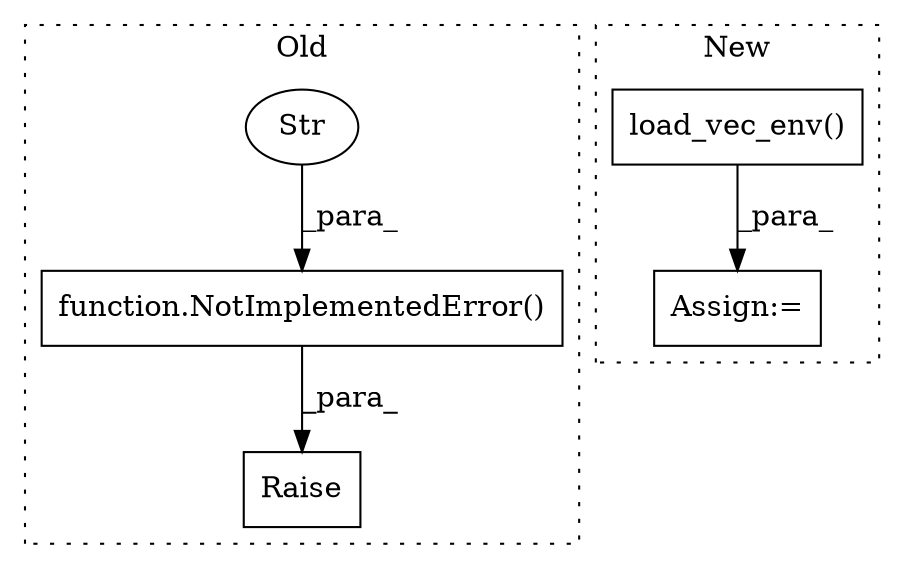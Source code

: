 digraph G {
subgraph cluster0 {
1 [label="Raise" a="91" s="993" l="6" shape="box"];
3 [label="function.NotImplementedError()" a="75" s="999,1049" l="20,1" shape="box"];
4 [label="Str" a="66" s="1019" l="30" shape="ellipse"];
label = "Old";
style="dotted";
}
subgraph cluster1 {
2 [label="load_vec_env()" a="75" s="1624" l="19" shape="box"];
5 [label="Assign:=" a="68" s="1654" l="3" shape="box"];
label = "New";
style="dotted";
}
2 -> 5 [label="_para_"];
3 -> 1 [label="_para_"];
4 -> 3 [label="_para_"];
}